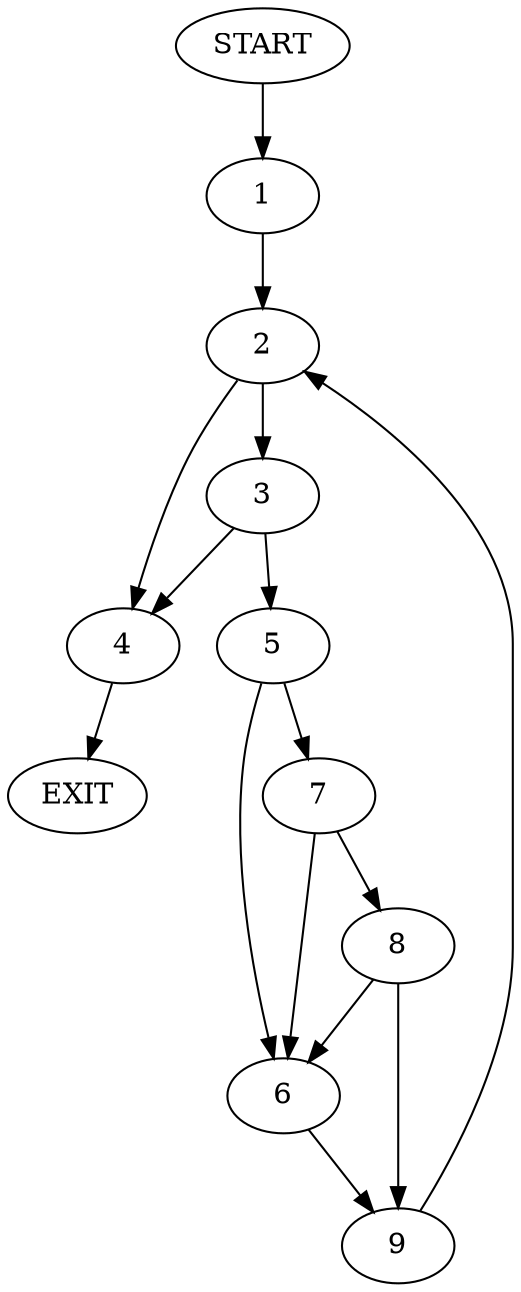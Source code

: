 digraph {
0 [label="START"]
10 [label="EXIT"]
0 -> 1
1 -> 2
2 -> 3
2 -> 4
3 -> 5
3 -> 4
4 -> 10
5 -> 6
5 -> 7
7 -> 6
7 -> 8
6 -> 9
8 -> 6
8 -> 9
9 -> 2
}
